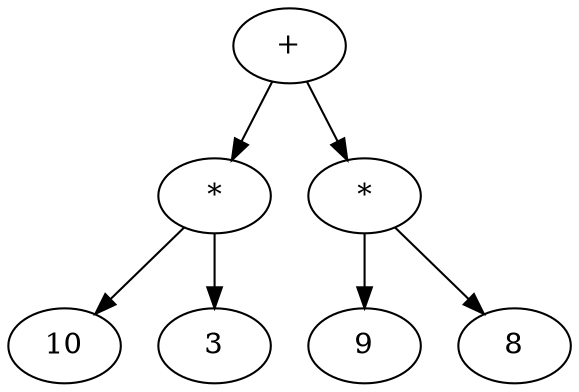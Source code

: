 digraph "expression" {
0 [label = "+"];
1 [label = "*"];
2 [label = "10"];
3 [label = "3"];
4 [label = "*"];
5 [label = "9"];
6 [label = "8"];
1 -> 2
1 -> 3
4 -> 5
4 -> 6
0 -> 1
0 -> 4
}